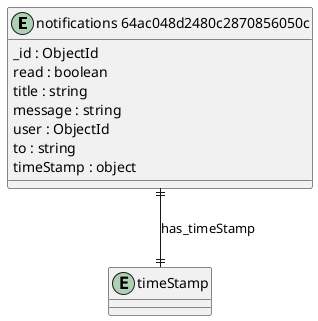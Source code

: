 @startuml notifications_64ac048d2480c2870856050c_Diagram

entity "notifications 64ac048d2480c2870856050c" as notifications_64ac048d2480c2870856050c {
  _id : ObjectId
  read : boolean
  title : string
  message : string
  user : ObjectId
  to : string
  timeStamp : object
}

entity "timeStamp" as timeStamp {
}

' // Relationships
notifications_64ac048d2480c2870856050c ||--|| timeStamp : has_timeStamp
@enduml